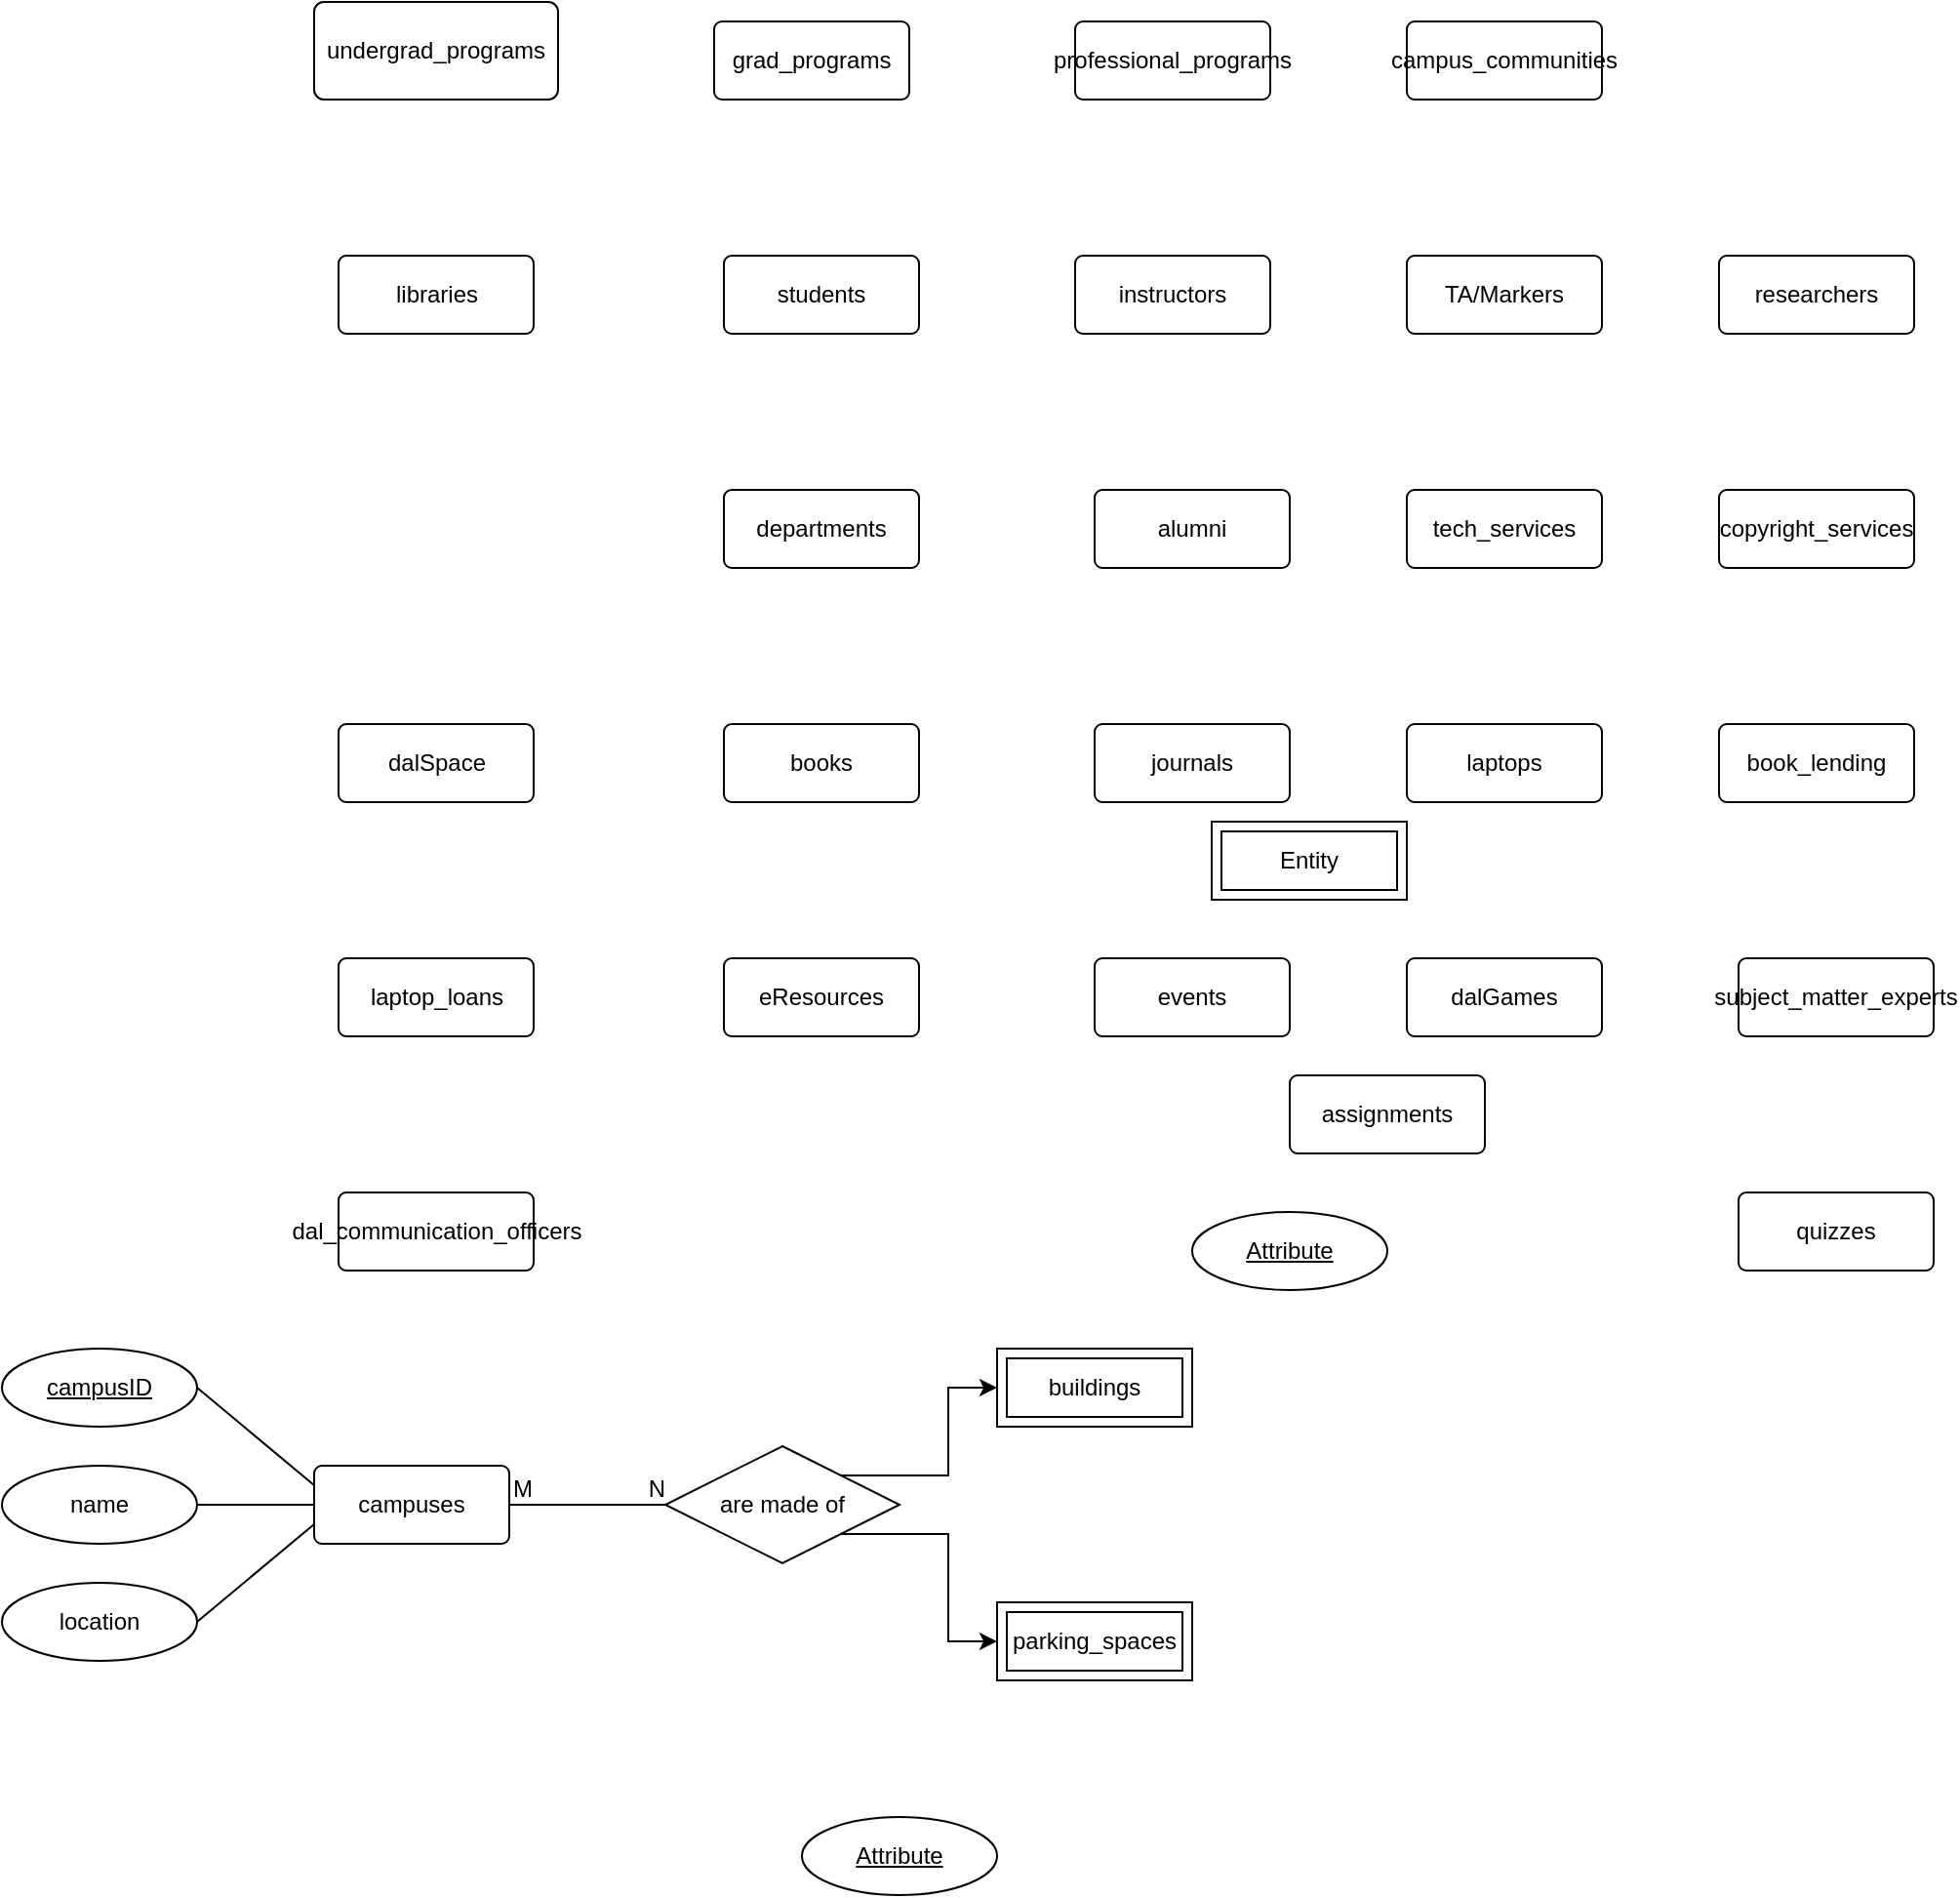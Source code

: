 <mxfile version="20.4.1" type="github">
  <diagram id="mwoVhFl-aJVlrdxnuhqF" name="Page-1">
    <mxGraphModel dx="1449" dy="332" grid="1" gridSize="10" guides="1" tooltips="1" connect="1" arrows="1" fold="1" page="1" pageScale="1" pageWidth="850" pageHeight="1100" math="0" shadow="0">
      <root>
        <mxCell id="0" />
        <mxCell id="1" parent="0" />
        <mxCell id="DxV6wrBg2BRAPzbYnxqS-2" value="grad_programs" style="rounded=1;arcSize=10;whiteSpace=wrap;html=1;align=center;" vertex="1" parent="1">
          <mxGeometry x="275" y="40" width="100" height="40" as="geometry" />
        </mxCell>
        <mxCell id="DxV6wrBg2BRAPzbYnxqS-3" value="quizzes" style="rounded=1;arcSize=10;whiteSpace=wrap;html=1;align=center;" vertex="1" parent="1">
          <mxGeometry x="800" y="640" width="100" height="40" as="geometry" />
        </mxCell>
        <mxCell id="DxV6wrBg2BRAPzbYnxqS-4" value="assignments" style="rounded=1;arcSize=10;whiteSpace=wrap;html=1;align=center;" vertex="1" parent="1">
          <mxGeometry x="570" y="580" width="100" height="40" as="geometry" />
        </mxCell>
        <mxCell id="DxV6wrBg2BRAPzbYnxqS-5" value="parking_spaces" style="shape=ext;margin=3;double=1;whiteSpace=wrap;html=1;align=center;" vertex="1" parent="1">
          <mxGeometry x="420" y="850" width="100" height="40" as="geometry" />
        </mxCell>
        <mxCell id="DxV6wrBg2BRAPzbYnxqS-6" value="buildings" style="shape=ext;margin=3;double=1;whiteSpace=wrap;html=1;align=center;" vertex="1" parent="1">
          <mxGeometry x="420" y="720" width="100" height="40" as="geometry" />
        </mxCell>
        <mxCell id="DxV6wrBg2BRAPzbYnxqS-7" value="dal_communication_officers" style="rounded=1;arcSize=10;whiteSpace=wrap;html=1;align=center;" vertex="1" parent="1">
          <mxGeometry x="82.5" y="640" width="100" height="40" as="geometry" />
        </mxCell>
        <mxCell id="DxV6wrBg2BRAPzbYnxqS-8" value="subject_matter_experts" style="rounded=1;arcSize=10;whiteSpace=wrap;html=1;align=center;" vertex="1" parent="1">
          <mxGeometry x="800" y="520" width="100" height="40" as="geometry" />
        </mxCell>
        <mxCell id="DxV6wrBg2BRAPzbYnxqS-9" value="dalGames" style="rounded=1;arcSize=10;whiteSpace=wrap;html=1;align=center;" vertex="1" parent="1">
          <mxGeometry x="630" y="520" width="100" height="40" as="geometry" />
        </mxCell>
        <mxCell id="DxV6wrBg2BRAPzbYnxqS-10" value="events" style="rounded=1;arcSize=10;whiteSpace=wrap;html=1;align=center;" vertex="1" parent="1">
          <mxGeometry x="470" y="520" width="100" height="40" as="geometry" />
        </mxCell>
        <mxCell id="DxV6wrBg2BRAPzbYnxqS-11" value="eResources" style="rounded=1;arcSize=10;whiteSpace=wrap;html=1;align=center;" vertex="1" parent="1">
          <mxGeometry x="280" y="520" width="100" height="40" as="geometry" />
        </mxCell>
        <mxCell id="DxV6wrBg2BRAPzbYnxqS-12" value="laptop_loans" style="rounded=1;arcSize=10;whiteSpace=wrap;html=1;align=center;" vertex="1" parent="1">
          <mxGeometry x="82.5" y="520" width="100" height="40" as="geometry" />
        </mxCell>
        <mxCell id="DxV6wrBg2BRAPzbYnxqS-13" value="book_lending" style="rounded=1;arcSize=10;whiteSpace=wrap;html=1;align=center;" vertex="1" parent="1">
          <mxGeometry x="790" y="400" width="100" height="40" as="geometry" />
        </mxCell>
        <mxCell id="DxV6wrBg2BRAPzbYnxqS-14" value="laptops" style="rounded=1;arcSize=10;whiteSpace=wrap;html=1;align=center;" vertex="1" parent="1">
          <mxGeometry x="630" y="400" width="100" height="40" as="geometry" />
        </mxCell>
        <mxCell id="DxV6wrBg2BRAPzbYnxqS-15" value="journals" style="rounded=1;arcSize=10;whiteSpace=wrap;html=1;align=center;" vertex="1" parent="1">
          <mxGeometry x="470" y="400" width="100" height="40" as="geometry" />
        </mxCell>
        <mxCell id="DxV6wrBg2BRAPzbYnxqS-16" value="books" style="rounded=1;arcSize=10;whiteSpace=wrap;html=1;align=center;" vertex="1" parent="1">
          <mxGeometry x="280" y="400" width="100" height="40" as="geometry" />
        </mxCell>
        <mxCell id="DxV6wrBg2BRAPzbYnxqS-17" value="dalSpace" style="rounded=1;arcSize=10;whiteSpace=wrap;html=1;align=center;" vertex="1" parent="1">
          <mxGeometry x="82.5" y="400" width="100" height="40" as="geometry" />
        </mxCell>
        <mxCell id="DxV6wrBg2BRAPzbYnxqS-18" value="copyright_services" style="rounded=1;arcSize=10;whiteSpace=wrap;html=1;align=center;" vertex="1" parent="1">
          <mxGeometry x="790" y="280" width="100" height="40" as="geometry" />
        </mxCell>
        <mxCell id="DxV6wrBg2BRAPzbYnxqS-19" value="tech_services" style="rounded=1;arcSize=10;whiteSpace=wrap;html=1;align=center;" vertex="1" parent="1">
          <mxGeometry x="630" y="280" width="100" height="40" as="geometry" />
        </mxCell>
        <mxCell id="DxV6wrBg2BRAPzbYnxqS-20" value="alumni" style="rounded=1;arcSize=10;whiteSpace=wrap;html=1;align=center;" vertex="1" parent="1">
          <mxGeometry x="470" y="280" width="100" height="40" as="geometry" />
        </mxCell>
        <mxCell id="DxV6wrBg2BRAPzbYnxqS-21" value="departments" style="rounded=1;arcSize=10;whiteSpace=wrap;html=1;align=center;" vertex="1" parent="1">
          <mxGeometry x="280" y="280" width="100" height="40" as="geometry" />
        </mxCell>
        <mxCell id="DxV6wrBg2BRAPzbYnxqS-22" value="campuses" style="rounded=1;arcSize=10;whiteSpace=wrap;html=1;align=center;" vertex="1" parent="1">
          <mxGeometry x="70" y="780" width="100" height="40" as="geometry" />
        </mxCell>
        <mxCell id="DxV6wrBg2BRAPzbYnxqS-23" value="TA/Markers" style="rounded=1;arcSize=10;whiteSpace=wrap;html=1;align=center;" vertex="1" parent="1">
          <mxGeometry x="630" y="160" width="100" height="40" as="geometry" />
        </mxCell>
        <mxCell id="DxV6wrBg2BRAPzbYnxqS-24" value="researchers" style="rounded=1;arcSize=10;whiteSpace=wrap;html=1;align=center;" vertex="1" parent="1">
          <mxGeometry x="790" y="160" width="100" height="40" as="geometry" />
        </mxCell>
        <mxCell id="DxV6wrBg2BRAPzbYnxqS-25" value="instructors" style="rounded=1;arcSize=10;whiteSpace=wrap;html=1;align=center;" vertex="1" parent="1">
          <mxGeometry x="460" y="160" width="100" height="40" as="geometry" />
        </mxCell>
        <mxCell id="DxV6wrBg2BRAPzbYnxqS-26" value="students" style="rounded=1;arcSize=10;whiteSpace=wrap;html=1;align=center;" vertex="1" parent="1">
          <mxGeometry x="280" y="160" width="100" height="40" as="geometry" />
        </mxCell>
        <mxCell id="DxV6wrBg2BRAPzbYnxqS-27" value="libraries" style="rounded=1;arcSize=10;whiteSpace=wrap;html=1;align=center;" vertex="1" parent="1">
          <mxGeometry x="82.5" y="160" width="100" height="40" as="geometry" />
        </mxCell>
        <mxCell id="DxV6wrBg2BRAPzbYnxqS-28" value="campus_communities" style="rounded=1;arcSize=10;whiteSpace=wrap;html=1;align=center;" vertex="1" parent="1">
          <mxGeometry x="630" y="40" width="100" height="40" as="geometry" />
        </mxCell>
        <mxCell id="DxV6wrBg2BRAPzbYnxqS-29" value="professional_programs" style="rounded=1;arcSize=10;whiteSpace=wrap;html=1;align=center;" vertex="1" parent="1">
          <mxGeometry x="460" y="40" width="100" height="40" as="geometry" />
        </mxCell>
        <mxCell id="DxV6wrBg2BRAPzbYnxqS-30" value="undergrad_programs" style="rounded=1;arcSize=10;whiteSpace=wrap;html=1;align=center;" vertex="1" parent="1">
          <mxGeometry x="70" y="30" width="125" height="50" as="geometry" />
        </mxCell>
        <mxCell id="DxV6wrBg2BRAPzbYnxqS-32" value="Entity" style="shape=ext;margin=3;double=1;whiteSpace=wrap;html=1;align=center;" vertex="1" parent="1">
          <mxGeometry x="530" y="450" width="100" height="40" as="geometry" />
        </mxCell>
        <mxCell id="DxV6wrBg2BRAPzbYnxqS-40" style="edgeStyle=orthogonalEdgeStyle;rounded=0;orthogonalLoop=1;jettySize=auto;html=1;exitX=1;exitY=0;exitDx=0;exitDy=0;entryX=0;entryY=0.5;entryDx=0;entryDy=0;" edge="1" parent="1" source="DxV6wrBg2BRAPzbYnxqS-33" target="DxV6wrBg2BRAPzbYnxqS-6">
          <mxGeometry relative="1" as="geometry" />
        </mxCell>
        <mxCell id="DxV6wrBg2BRAPzbYnxqS-41" style="edgeStyle=orthogonalEdgeStyle;rounded=0;orthogonalLoop=1;jettySize=auto;html=1;exitX=1;exitY=1;exitDx=0;exitDy=0;entryX=0;entryY=0.5;entryDx=0;entryDy=0;" edge="1" parent="1" source="DxV6wrBg2BRAPzbYnxqS-33" target="DxV6wrBg2BRAPzbYnxqS-5">
          <mxGeometry relative="1" as="geometry" />
        </mxCell>
        <mxCell id="DxV6wrBg2BRAPzbYnxqS-33" value="are made of" style="shape=rhombus;perimeter=rhombusPerimeter;whiteSpace=wrap;html=1;align=center;" vertex="1" parent="1">
          <mxGeometry x="250" y="770" width="120" height="60" as="geometry" />
        </mxCell>
        <mxCell id="DxV6wrBg2BRAPzbYnxqS-37" value="" style="endArrow=none;html=1;rounded=0;exitX=1;exitY=0.5;exitDx=0;exitDy=0;entryX=0;entryY=0.5;entryDx=0;entryDy=0;" edge="1" parent="1" source="DxV6wrBg2BRAPzbYnxqS-22" target="DxV6wrBg2BRAPzbYnxqS-33">
          <mxGeometry relative="1" as="geometry">
            <mxPoint x="310" y="700" as="sourcePoint" />
            <mxPoint x="470" y="700" as="targetPoint" />
          </mxGeometry>
        </mxCell>
        <mxCell id="DxV6wrBg2BRAPzbYnxqS-38" value="M" style="resizable=0;html=1;align=left;verticalAlign=bottom;" connectable="0" vertex="1" parent="DxV6wrBg2BRAPzbYnxqS-37">
          <mxGeometry x="-1" relative="1" as="geometry" />
        </mxCell>
        <mxCell id="DxV6wrBg2BRAPzbYnxqS-39" value="N" style="resizable=0;html=1;align=right;verticalAlign=bottom;" connectable="0" vertex="1" parent="DxV6wrBg2BRAPzbYnxqS-37">
          <mxGeometry x="1" relative="1" as="geometry" />
        </mxCell>
        <mxCell id="DxV6wrBg2BRAPzbYnxqS-42" value="campusID" style="ellipse;whiteSpace=wrap;html=1;align=center;fontStyle=4;" vertex="1" parent="1">
          <mxGeometry x="-90" y="720" width="100" height="40" as="geometry" />
        </mxCell>
        <mxCell id="DxV6wrBg2BRAPzbYnxqS-44" value="" style="endArrow=none;html=1;rounded=0;exitX=1;exitY=0.5;exitDx=0;exitDy=0;entryX=0;entryY=0.25;entryDx=0;entryDy=0;" edge="1" parent="1" source="DxV6wrBg2BRAPzbYnxqS-42" target="DxV6wrBg2BRAPzbYnxqS-22">
          <mxGeometry relative="1" as="geometry">
            <mxPoint x="6" y="780" as="sourcePoint" />
            <mxPoint x="70" y="800" as="targetPoint" />
          </mxGeometry>
        </mxCell>
        <mxCell id="DxV6wrBg2BRAPzbYnxqS-48" style="edgeStyle=orthogonalEdgeStyle;rounded=0;orthogonalLoop=1;jettySize=auto;html=1;exitX=1;exitY=0.5;exitDx=0;exitDy=0;entryX=0;entryY=0.5;entryDx=0;entryDy=0;endArrow=none;endFill=0;" edge="1" parent="1" source="DxV6wrBg2BRAPzbYnxqS-46" target="DxV6wrBg2BRAPzbYnxqS-22">
          <mxGeometry relative="1" as="geometry" />
        </mxCell>
        <mxCell id="DxV6wrBg2BRAPzbYnxqS-46" value="name" style="ellipse;whiteSpace=wrap;html=1;align=center;" vertex="1" parent="1">
          <mxGeometry x="-90" y="780" width="100" height="40" as="geometry" />
        </mxCell>
        <mxCell id="DxV6wrBg2BRAPzbYnxqS-47" value="location" style="ellipse;whiteSpace=wrap;html=1;align=center;" vertex="1" parent="1">
          <mxGeometry x="-90" y="840" width="100" height="40" as="geometry" />
        </mxCell>
        <mxCell id="DxV6wrBg2BRAPzbYnxqS-50" value="" style="endArrow=none;html=1;rounded=0;exitX=1;exitY=0.5;exitDx=0;exitDy=0;entryX=0;entryY=0.75;entryDx=0;entryDy=0;" edge="1" parent="1" source="DxV6wrBg2BRAPzbYnxqS-47" target="DxV6wrBg2BRAPzbYnxqS-22">
          <mxGeometry relative="1" as="geometry">
            <mxPoint x="50" y="835" as="sourcePoint" />
            <mxPoint x="100" y="885" as="targetPoint" />
          </mxGeometry>
        </mxCell>
        <mxCell id="DxV6wrBg2BRAPzbYnxqS-51" value="Attribute" style="ellipse;whiteSpace=wrap;html=1;align=center;fontStyle=4;" vertex="1" parent="1">
          <mxGeometry x="520" y="650" width="100" height="40" as="geometry" />
        </mxCell>
        <mxCell id="DxV6wrBg2BRAPzbYnxqS-52" value="Attribute" style="ellipse;whiteSpace=wrap;html=1;align=center;fontStyle=4;" vertex="1" parent="1">
          <mxGeometry x="320" y="960" width="100" height="40" as="geometry" />
        </mxCell>
      </root>
    </mxGraphModel>
  </diagram>
</mxfile>
